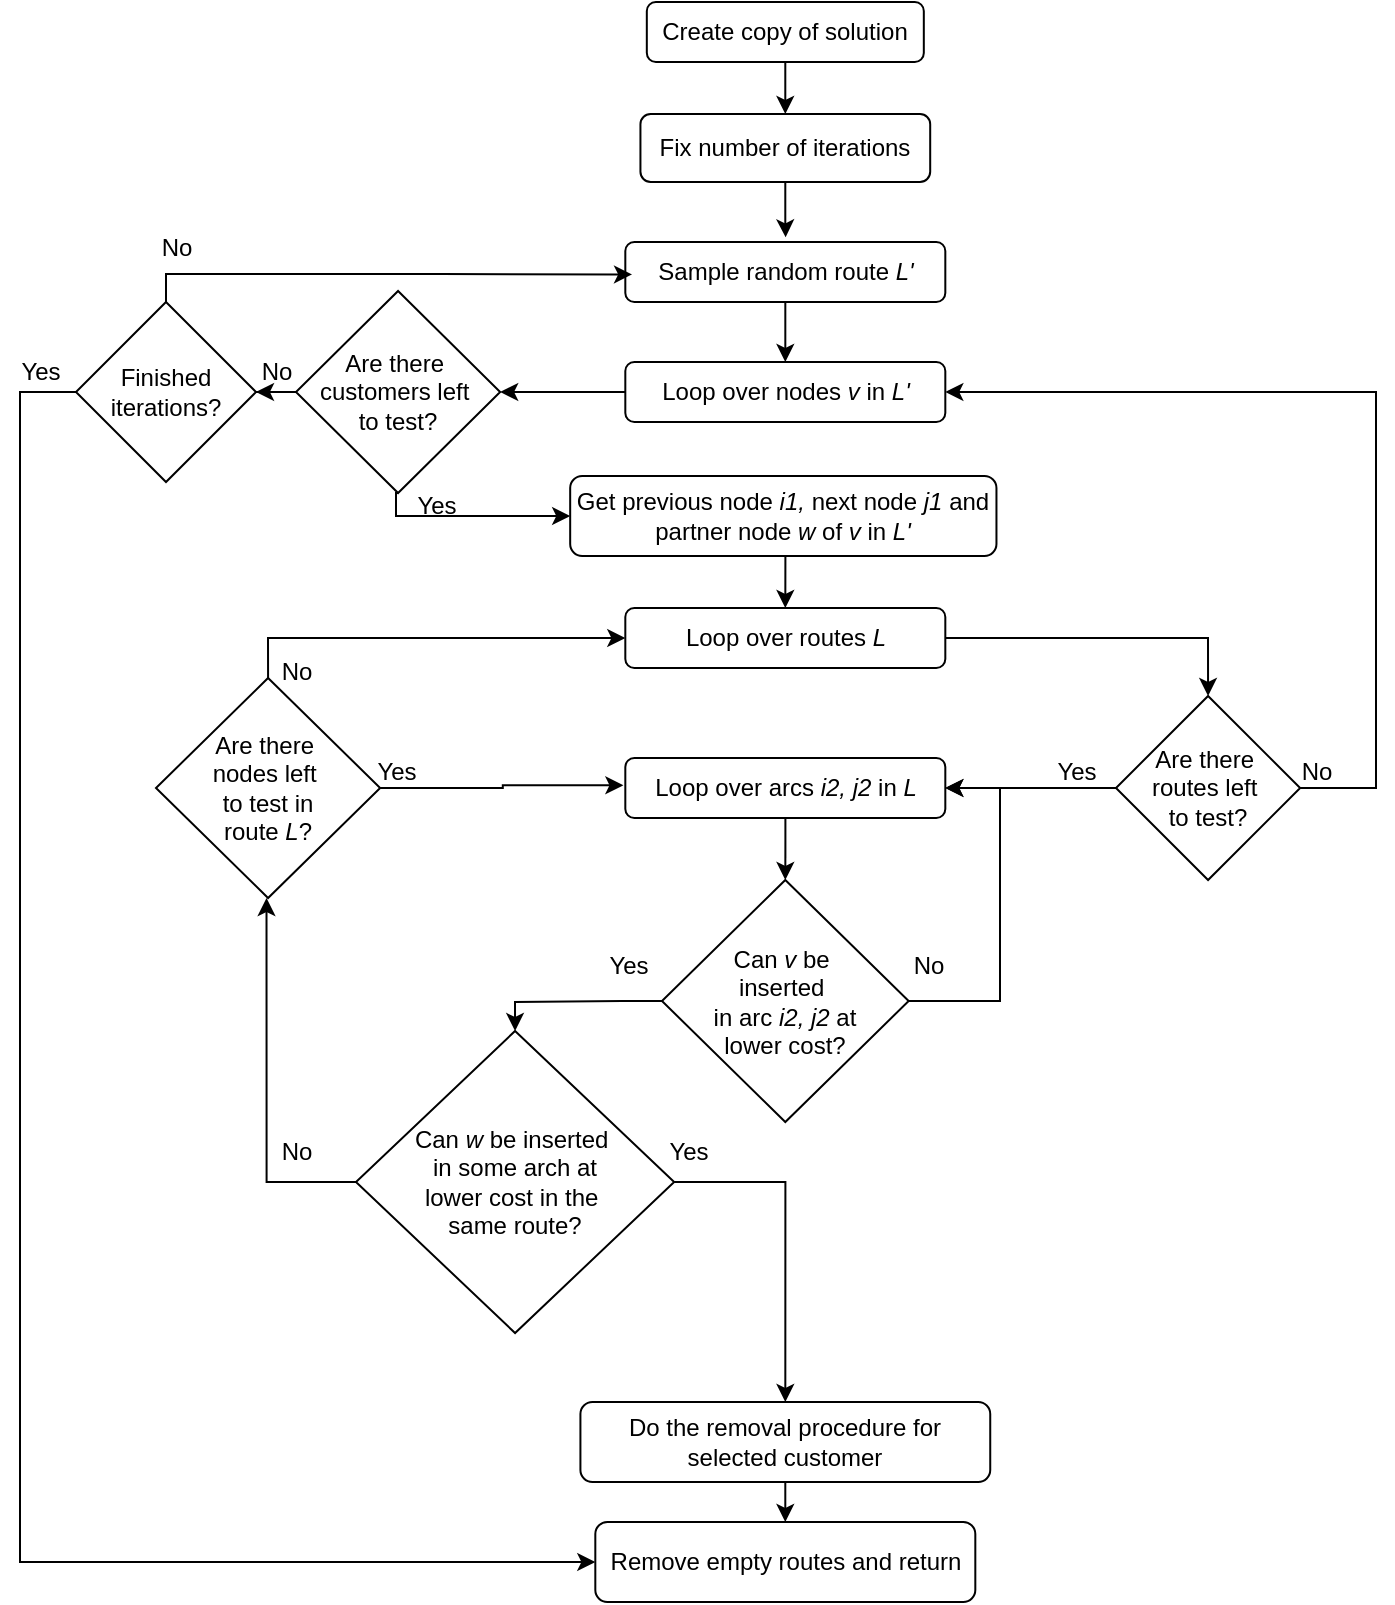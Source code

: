 <mxfile version="26.0.16">
  <diagram id="C5RBs43oDa-KdzZeNtuy" name="Page-1">
    <mxGraphModel dx="934" dy="1356" grid="1" gridSize="10" guides="1" tooltips="1" connect="1" arrows="1" fold="1" page="1" pageScale="1" pageWidth="827" pageHeight="1169" math="0" shadow="0">
      <root>
        <mxCell id="WIyWlLk6GJQsqaUBKTNV-0" />
        <mxCell id="WIyWlLk6GJQsqaUBKTNV-1" parent="WIyWlLk6GJQsqaUBKTNV-0" />
        <mxCell id="TI1AnW4KjMh2wORwY0Ot-41" style="edgeStyle=orthogonalEdgeStyle;rounded=0;orthogonalLoop=1;jettySize=auto;html=1;entryX=0.5;entryY=0;entryDx=0;entryDy=0;" parent="WIyWlLk6GJQsqaUBKTNV-1" source="TI1AnW4KjMh2wORwY0Ot-42" target="TI1AnW4KjMh2wORwY0Ot-44" edge="1">
          <mxGeometry relative="1" as="geometry" />
        </mxCell>
        <mxCell id="TI1AnW4KjMh2wORwY0Ot-42" value="&lt;font style=&quot;font-size: 12px;&quot;&gt;Create copy of solution&lt;/font&gt;" style="rounded=1;whiteSpace=wrap;html=1;fontSize=12;glass=0;strokeWidth=1;shadow=0;fillColor=none;" parent="WIyWlLk6GJQsqaUBKTNV-1" vertex="1">
          <mxGeometry x="373.41" y="70" width="138.5" height="30" as="geometry" />
        </mxCell>
        <mxCell id="TI1AnW4KjMh2wORwY0Ot-44" value="Fix number of iterations" style="rounded=1;whiteSpace=wrap;html=1;fillColor=none;" parent="WIyWlLk6GJQsqaUBKTNV-1" vertex="1">
          <mxGeometry x="370.22" y="126" width="144.88" height="34" as="geometry" />
        </mxCell>
        <mxCell id="MOzvQSzUL8_ZoRT9jFq6-1" style="edgeStyle=orthogonalEdgeStyle;rounded=0;orthogonalLoop=1;jettySize=auto;html=1;exitX=0.5;exitY=1;exitDx=0;exitDy=0;entryX=0.5;entryY=0;entryDx=0;entryDy=0;" edge="1" parent="WIyWlLk6GJQsqaUBKTNV-1" source="TI1AnW4KjMh2wORwY0Ot-59" target="TI1AnW4KjMh2wORwY0Ot-62">
          <mxGeometry relative="1" as="geometry" />
        </mxCell>
        <mxCell id="TI1AnW4KjMh2wORwY0Ot-59" value="Sample random route &lt;i&gt;L&#39;&lt;/i&gt;" style="rounded=1;whiteSpace=wrap;html=1;fillColor=none;" parent="WIyWlLk6GJQsqaUBKTNV-1" vertex="1">
          <mxGeometry x="362.66" y="190" width="160" height="30" as="geometry" />
        </mxCell>
        <mxCell id="MOzvQSzUL8_ZoRT9jFq6-58" style="edgeStyle=orthogonalEdgeStyle;rounded=0;orthogonalLoop=1;jettySize=auto;html=1;exitX=0;exitY=0.5;exitDx=0;exitDy=0;entryX=1;entryY=0.5;entryDx=0;entryDy=0;" edge="1" parent="WIyWlLk6GJQsqaUBKTNV-1" source="TI1AnW4KjMh2wORwY0Ot-62" target="MOzvQSzUL8_ZoRT9jFq6-57">
          <mxGeometry relative="1" as="geometry" />
        </mxCell>
        <mxCell id="TI1AnW4KjMh2wORwY0Ot-62" value="Loop over nodes &lt;i&gt;v&lt;/i&gt; in &lt;i&gt;L&#39;&lt;/i&gt;" style="rounded=1;whiteSpace=wrap;html=1;fillColor=none;" parent="WIyWlLk6GJQsqaUBKTNV-1" vertex="1">
          <mxGeometry x="362.66" y="250" width="160" height="30" as="geometry" />
        </mxCell>
        <mxCell id="TI1AnW4KjMh2wORwY0Ot-89" style="edgeStyle=orthogonalEdgeStyle;rounded=0;orthogonalLoop=1;jettySize=auto;html=1;entryX=0.5;entryY=0;entryDx=0;entryDy=0;" parent="WIyWlLk6GJQsqaUBKTNV-1" source="TI1AnW4KjMh2wORwY0Ot-65" target="TI1AnW4KjMh2wORwY0Ot-68" edge="1">
          <mxGeometry relative="1" as="geometry">
            <Array as="points">
              <mxPoint x="361" y="570" />
              <mxPoint x="308" y="570" />
            </Array>
          </mxGeometry>
        </mxCell>
        <mxCell id="MOzvQSzUL8_ZoRT9jFq6-70" style="edgeStyle=orthogonalEdgeStyle;rounded=0;orthogonalLoop=1;jettySize=auto;html=1;exitX=1;exitY=0.5;exitDx=0;exitDy=0;entryX=1;entryY=0.5;entryDx=0;entryDy=0;" edge="1" parent="WIyWlLk6GJQsqaUBKTNV-1" source="TI1AnW4KjMh2wORwY0Ot-65" target="TI1AnW4KjMh2wORwY0Ot-87">
          <mxGeometry relative="1" as="geometry">
            <Array as="points">
              <mxPoint x="550" y="570" />
              <mxPoint x="550" y="463" />
            </Array>
          </mxGeometry>
        </mxCell>
        <mxCell id="TI1AnW4KjMh2wORwY0Ot-65" value="&lt;div&gt;Can &lt;i&gt;v &lt;/i&gt;be&amp;nbsp;&lt;/div&gt;&lt;div&gt;inserted&amp;nbsp;&lt;/div&gt;&lt;div&gt;in arc &lt;i&gt;i2, j2 &lt;/i&gt;at&lt;/div&gt;&lt;div&gt;lower cost?&lt;/div&gt;" style="rhombus;whiteSpace=wrap;html=1;fillColor=none;" parent="WIyWlLk6GJQsqaUBKTNV-1" vertex="1">
          <mxGeometry x="380.99" y="509" width="123.34" height="121" as="geometry" />
        </mxCell>
        <mxCell id="MOzvQSzUL8_ZoRT9jFq6-72" style="edgeStyle=orthogonalEdgeStyle;rounded=0;orthogonalLoop=1;jettySize=auto;html=1;exitX=1;exitY=0.5;exitDx=0;exitDy=0;entryX=0.5;entryY=0;entryDx=0;entryDy=0;" edge="1" parent="WIyWlLk6GJQsqaUBKTNV-1" source="TI1AnW4KjMh2wORwY0Ot-68" target="MOzvQSzUL8_ZoRT9jFq6-71">
          <mxGeometry relative="1" as="geometry" />
        </mxCell>
        <mxCell id="TI1AnW4KjMh2wORwY0Ot-68" value="&lt;div&gt;Can &lt;i&gt;w&lt;/i&gt; be inserted&amp;nbsp;&lt;/div&gt;&lt;div&gt;in some arch at&lt;/div&gt;&lt;div&gt;lower cost in the&amp;nbsp;&lt;/div&gt;&lt;div&gt;same route?&lt;/div&gt;" style="rhombus;whiteSpace=wrap;html=1;fillColor=none;" parent="WIyWlLk6GJQsqaUBKTNV-1" vertex="1">
          <mxGeometry x="228.0" y="584.5" width="159.08" height="151" as="geometry" />
        </mxCell>
        <mxCell id="TI1AnW4KjMh2wORwY0Ot-69" value="No" style="text;html=1;align=center;verticalAlign=middle;resizable=0;points=[];autosize=1;strokeColor=none;fillColor=none;" parent="WIyWlLk6GJQsqaUBKTNV-1" vertex="1">
          <mxGeometry x="493.87" y="537" width="40" height="30" as="geometry" />
        </mxCell>
        <mxCell id="TI1AnW4KjMh2wORwY0Ot-70" value="Yes" style="text;html=1;align=center;verticalAlign=middle;resizable=0;points=[];autosize=1;strokeColor=none;fillColor=none;" parent="WIyWlLk6GJQsqaUBKTNV-1" vertex="1">
          <mxGeometry x="343.87" y="537" width="40" height="30" as="geometry" />
        </mxCell>
        <mxCell id="MOzvQSzUL8_ZoRT9jFq6-3" style="edgeStyle=orthogonalEdgeStyle;rounded=0;orthogonalLoop=1;jettySize=auto;html=1;exitX=0.5;exitY=1;exitDx=0;exitDy=0;entryX=0.5;entryY=0;entryDx=0;entryDy=0;" edge="1" parent="WIyWlLk6GJQsqaUBKTNV-1" source="TI1AnW4KjMh2wORwY0Ot-85" target="TI1AnW4KjMh2wORwY0Ot-86">
          <mxGeometry relative="1" as="geometry" />
        </mxCell>
        <mxCell id="TI1AnW4KjMh2wORwY0Ot-85" value="Get previous node &lt;i&gt;i1,&lt;/i&gt; next node &lt;i&gt;j1 &lt;/i&gt;and partner node &lt;i&gt;w&lt;/i&gt; of &lt;i&gt;v&lt;/i&gt; in &lt;i&gt;L&#39;&lt;/i&gt;" style="rounded=1;whiteSpace=wrap;html=1;fillColor=none;" parent="WIyWlLk6GJQsqaUBKTNV-1" vertex="1">
          <mxGeometry x="335.09" y="307" width="213.14" height="40" as="geometry" />
        </mxCell>
        <mxCell id="MOzvQSzUL8_ZoRT9jFq6-47" style="edgeStyle=orthogonalEdgeStyle;rounded=0;orthogonalLoop=1;jettySize=auto;html=1;exitX=1;exitY=0.5;exitDx=0;exitDy=0;entryX=0.5;entryY=0;entryDx=0;entryDy=0;" edge="1" parent="WIyWlLk6GJQsqaUBKTNV-1" source="TI1AnW4KjMh2wORwY0Ot-86" target="MOzvQSzUL8_ZoRT9jFq6-46">
          <mxGeometry relative="1" as="geometry" />
        </mxCell>
        <mxCell id="TI1AnW4KjMh2wORwY0Ot-86" value="Loop over routes &lt;i&gt;L&lt;/i&gt;" style="rounded=1;whiteSpace=wrap;html=1;fillColor=none;" parent="WIyWlLk6GJQsqaUBKTNV-1" vertex="1">
          <mxGeometry x="362.66" y="373" width="160" height="30" as="geometry" />
        </mxCell>
        <mxCell id="MOzvQSzUL8_ZoRT9jFq6-6" style="edgeStyle=orthogonalEdgeStyle;rounded=0;orthogonalLoop=1;jettySize=auto;html=1;entryX=0.5;entryY=0;entryDx=0;entryDy=0;" edge="1" parent="WIyWlLk6GJQsqaUBKTNV-1" source="TI1AnW4KjMh2wORwY0Ot-87" target="TI1AnW4KjMh2wORwY0Ot-65">
          <mxGeometry relative="1" as="geometry" />
        </mxCell>
        <mxCell id="TI1AnW4KjMh2wORwY0Ot-87" value="Loop over arcs &lt;i&gt;i2, j2&lt;/i&gt; in &lt;i&gt;L&lt;/i&gt;" style="rounded=1;whiteSpace=wrap;html=1;fillColor=none;" parent="WIyWlLk6GJQsqaUBKTNV-1" vertex="1">
          <mxGeometry x="362.66" y="448" width="160" height="30" as="geometry" />
        </mxCell>
        <mxCell id="MOzvQSzUL8_ZoRT9jFq6-0" style="edgeStyle=orthogonalEdgeStyle;rounded=0;orthogonalLoop=1;jettySize=auto;html=1;entryX=0.501;entryY=-0.078;entryDx=0;entryDy=0;entryPerimeter=0;" edge="1" parent="WIyWlLk6GJQsqaUBKTNV-1" source="TI1AnW4KjMh2wORwY0Ot-44" target="TI1AnW4KjMh2wORwY0Ot-59">
          <mxGeometry relative="1" as="geometry" />
        </mxCell>
        <mxCell id="MOzvQSzUL8_ZoRT9jFq6-68" style="edgeStyle=orthogonalEdgeStyle;rounded=0;orthogonalLoop=1;jettySize=auto;html=1;entryX=0;entryY=0.5;entryDx=0;entryDy=0;" edge="1" parent="WIyWlLk6GJQsqaUBKTNV-1" source="MOzvQSzUL8_ZoRT9jFq6-8" target="MOzvQSzUL8_ZoRT9jFq6-10">
          <mxGeometry relative="1" as="geometry">
            <Array as="points">
              <mxPoint x="60" y="265" />
              <mxPoint x="60" y="850" />
            </Array>
          </mxGeometry>
        </mxCell>
        <mxCell id="MOzvQSzUL8_ZoRT9jFq6-8" value="&lt;div&gt;Finished&lt;/div&gt;&lt;div&gt;iterations?&lt;/div&gt;" style="rhombus;whiteSpace=wrap;html=1;fillColor=none;" vertex="1" parent="WIyWlLk6GJQsqaUBKTNV-1">
          <mxGeometry x="88" y="220" width="90" height="90" as="geometry" />
        </mxCell>
        <mxCell id="MOzvQSzUL8_ZoRT9jFq6-10" value="&lt;div&gt;Remove empty routes and return&lt;/div&gt;" style="rounded=1;whiteSpace=wrap;html=1;fillColor=none;" vertex="1" parent="WIyWlLk6GJQsqaUBKTNV-1">
          <mxGeometry x="347.66" y="830" width="190" height="40" as="geometry" />
        </mxCell>
        <mxCell id="MOzvQSzUL8_ZoRT9jFq6-33" value="No" style="text;html=1;align=center;verticalAlign=middle;resizable=0;points=[];autosize=1;strokeColor=none;fillColor=none;" vertex="1" parent="WIyWlLk6GJQsqaUBKTNV-1">
          <mxGeometry x="178" y="630" width="40" height="30" as="geometry" />
        </mxCell>
        <mxCell id="MOzvQSzUL8_ZoRT9jFq6-34" value="Yes" style="text;html=1;align=center;verticalAlign=middle;resizable=0;points=[];autosize=1;strokeColor=none;fillColor=none;" vertex="1" parent="WIyWlLk6GJQsqaUBKTNV-1">
          <mxGeometry x="374.0" y="630" width="40" height="30" as="geometry" />
        </mxCell>
        <mxCell id="MOzvQSzUL8_ZoRT9jFq6-44" style="edgeStyle=orthogonalEdgeStyle;rounded=0;orthogonalLoop=1;jettySize=auto;html=1;exitX=0.5;exitY=0;exitDx=0;exitDy=0;entryX=0;entryY=0.5;entryDx=0;entryDy=0;" edge="1" parent="WIyWlLk6GJQsqaUBKTNV-1" source="MOzvQSzUL8_ZoRT9jFq6-39" target="TI1AnW4KjMh2wORwY0Ot-86">
          <mxGeometry relative="1" as="geometry" />
        </mxCell>
        <mxCell id="MOzvQSzUL8_ZoRT9jFq6-39" value="&lt;div&gt;Are there&amp;nbsp;&lt;/div&gt;&lt;div&gt;nodes left&amp;nbsp;&lt;/div&gt;&lt;div&gt;to test in&lt;/div&gt;route &lt;i&gt;L&lt;/i&gt;?" style="rhombus;whiteSpace=wrap;html=1;fillColor=none;" vertex="1" parent="WIyWlLk6GJQsqaUBKTNV-1">
          <mxGeometry x="128" y="408" width="112.08" height="110" as="geometry" />
        </mxCell>
        <mxCell id="MOzvQSzUL8_ZoRT9jFq6-41" style="edgeStyle=orthogonalEdgeStyle;rounded=0;orthogonalLoop=1;jettySize=auto;html=1;entryX=0.493;entryY=1;entryDx=0;entryDy=0;entryPerimeter=0;" edge="1" parent="WIyWlLk6GJQsqaUBKTNV-1" source="TI1AnW4KjMh2wORwY0Ot-68" target="MOzvQSzUL8_ZoRT9jFq6-39">
          <mxGeometry relative="1" as="geometry">
            <Array as="points">
              <mxPoint x="183" y="660" />
            </Array>
          </mxGeometry>
        </mxCell>
        <mxCell id="MOzvQSzUL8_ZoRT9jFq6-43" value="Yes" style="text;html=1;align=center;verticalAlign=middle;resizable=0;points=[];autosize=1;strokeColor=none;fillColor=none;" vertex="1" parent="WIyWlLk6GJQsqaUBKTNV-1">
          <mxGeometry x="228" y="440" width="40" height="30" as="geometry" />
        </mxCell>
        <mxCell id="MOzvQSzUL8_ZoRT9jFq6-45" value="No" style="text;html=1;align=center;verticalAlign=middle;resizable=0;points=[];autosize=1;strokeColor=none;fillColor=none;" vertex="1" parent="WIyWlLk6GJQsqaUBKTNV-1">
          <mxGeometry x="178" y="390" width="40" height="30" as="geometry" />
        </mxCell>
        <mxCell id="MOzvQSzUL8_ZoRT9jFq6-50" style="edgeStyle=orthogonalEdgeStyle;rounded=0;orthogonalLoop=1;jettySize=auto;html=1;entryX=1;entryY=0.5;entryDx=0;entryDy=0;" edge="1" parent="WIyWlLk6GJQsqaUBKTNV-1" source="MOzvQSzUL8_ZoRT9jFq6-46" target="TI1AnW4KjMh2wORwY0Ot-87">
          <mxGeometry relative="1" as="geometry" />
        </mxCell>
        <mxCell id="MOzvQSzUL8_ZoRT9jFq6-56" style="edgeStyle=orthogonalEdgeStyle;rounded=0;orthogonalLoop=1;jettySize=auto;html=1;exitX=1;exitY=0.5;exitDx=0;exitDy=0;entryX=1;entryY=0.5;entryDx=0;entryDy=0;" edge="1" parent="WIyWlLk6GJQsqaUBKTNV-1" source="MOzvQSzUL8_ZoRT9jFq6-46" target="TI1AnW4KjMh2wORwY0Ot-62">
          <mxGeometry relative="1" as="geometry">
            <Array as="points">
              <mxPoint x="738" y="463" />
              <mxPoint x="738" y="265" />
            </Array>
          </mxGeometry>
        </mxCell>
        <mxCell id="MOzvQSzUL8_ZoRT9jFq6-46" value="&lt;div&gt;Are there&amp;nbsp;&lt;/div&gt;&lt;div&gt;routes left&amp;nbsp;&lt;/div&gt;&lt;div&gt;to test?&lt;/div&gt;" style="rhombus;whiteSpace=wrap;html=1;fillColor=none;" vertex="1" parent="WIyWlLk6GJQsqaUBKTNV-1">
          <mxGeometry x="608" y="417" width="92.08" height="92" as="geometry" />
        </mxCell>
        <mxCell id="MOzvQSzUL8_ZoRT9jFq6-49" style="edgeStyle=orthogonalEdgeStyle;rounded=0;orthogonalLoop=1;jettySize=auto;html=1;entryX=-0.006;entryY=0.454;entryDx=0;entryDy=0;entryPerimeter=0;" edge="1" parent="WIyWlLk6GJQsqaUBKTNV-1" source="MOzvQSzUL8_ZoRT9jFq6-39" target="TI1AnW4KjMh2wORwY0Ot-87">
          <mxGeometry relative="1" as="geometry" />
        </mxCell>
        <mxCell id="MOzvQSzUL8_ZoRT9jFq6-51" value="Yes" style="text;html=1;align=center;verticalAlign=middle;resizable=0;points=[];autosize=1;strokeColor=none;fillColor=none;" vertex="1" parent="WIyWlLk6GJQsqaUBKTNV-1">
          <mxGeometry x="568" y="440" width="40" height="30" as="geometry" />
        </mxCell>
        <mxCell id="MOzvQSzUL8_ZoRT9jFq6-52" value="No" style="text;html=1;align=center;verticalAlign=middle;resizable=0;points=[];autosize=1;strokeColor=none;fillColor=none;" vertex="1" parent="WIyWlLk6GJQsqaUBKTNV-1">
          <mxGeometry x="688.34" y="440" width="40" height="30" as="geometry" />
        </mxCell>
        <mxCell id="MOzvQSzUL8_ZoRT9jFq6-59" style="edgeStyle=orthogonalEdgeStyle;rounded=0;orthogonalLoop=1;jettySize=auto;html=1;exitX=0.5;exitY=1;exitDx=0;exitDy=0;entryX=0;entryY=0.5;entryDx=0;entryDy=0;" edge="1" parent="WIyWlLk6GJQsqaUBKTNV-1" source="MOzvQSzUL8_ZoRT9jFq6-57" target="TI1AnW4KjMh2wORwY0Ot-85">
          <mxGeometry relative="1" as="geometry">
            <Array as="points">
              <mxPoint x="248" y="316" />
              <mxPoint x="248" y="327" />
            </Array>
          </mxGeometry>
        </mxCell>
        <mxCell id="MOzvQSzUL8_ZoRT9jFq6-64" style="edgeStyle=orthogonalEdgeStyle;rounded=0;orthogonalLoop=1;jettySize=auto;html=1;entryX=1;entryY=0.5;entryDx=0;entryDy=0;" edge="1" parent="WIyWlLk6GJQsqaUBKTNV-1" source="MOzvQSzUL8_ZoRT9jFq6-57" target="MOzvQSzUL8_ZoRT9jFq6-8">
          <mxGeometry relative="1" as="geometry" />
        </mxCell>
        <mxCell id="MOzvQSzUL8_ZoRT9jFq6-57" value="&lt;div&gt;Are there&amp;nbsp;&lt;/div&gt;&lt;div&gt;customers left&amp;nbsp;&lt;/div&gt;&lt;div&gt;to test?&lt;/div&gt;" style="rhombus;whiteSpace=wrap;html=1;fillColor=none;" vertex="1" parent="WIyWlLk6GJQsqaUBKTNV-1">
          <mxGeometry x="198" y="214.5" width="102.08" height="101" as="geometry" />
        </mxCell>
        <mxCell id="MOzvQSzUL8_ZoRT9jFq6-60" value="Yes" style="text;html=1;align=center;verticalAlign=middle;resizable=0;points=[];autosize=1;strokeColor=none;fillColor=none;" vertex="1" parent="WIyWlLk6GJQsqaUBKTNV-1">
          <mxGeometry x="248.04" y="307" width="40" height="30" as="geometry" />
        </mxCell>
        <mxCell id="MOzvQSzUL8_ZoRT9jFq6-62" value="No" style="text;html=1;align=center;verticalAlign=middle;resizable=0;points=[];autosize=1;strokeColor=none;fillColor=none;" vertex="1" parent="WIyWlLk6GJQsqaUBKTNV-1">
          <mxGeometry x="168.04" y="240" width="40" height="30" as="geometry" />
        </mxCell>
        <mxCell id="MOzvQSzUL8_ZoRT9jFq6-65" style="edgeStyle=orthogonalEdgeStyle;rounded=0;orthogonalLoop=1;jettySize=auto;html=1;exitX=0.5;exitY=0;exitDx=0;exitDy=0;entryX=0.021;entryY=0.541;entryDx=0;entryDy=0;entryPerimeter=0;" edge="1" parent="WIyWlLk6GJQsqaUBKTNV-1" source="MOzvQSzUL8_ZoRT9jFq6-8" target="TI1AnW4KjMh2wORwY0Ot-59">
          <mxGeometry relative="1" as="geometry">
            <Array as="points">
              <mxPoint x="133" y="206" />
              <mxPoint x="270" y="206" />
            </Array>
          </mxGeometry>
        </mxCell>
        <mxCell id="MOzvQSzUL8_ZoRT9jFq6-66" value="No" style="text;html=1;align=center;verticalAlign=middle;resizable=0;points=[];autosize=1;strokeColor=none;fillColor=none;" vertex="1" parent="WIyWlLk6GJQsqaUBKTNV-1">
          <mxGeometry x="118" y="178" width="40" height="30" as="geometry" />
        </mxCell>
        <mxCell id="MOzvQSzUL8_ZoRT9jFq6-67" value="Yes" style="text;html=1;align=center;verticalAlign=middle;resizable=0;points=[];autosize=1;strokeColor=none;fillColor=none;" vertex="1" parent="WIyWlLk6GJQsqaUBKTNV-1">
          <mxGeometry x="50" y="240" width="40" height="30" as="geometry" />
        </mxCell>
        <mxCell id="MOzvQSzUL8_ZoRT9jFq6-73" value="" style="edgeStyle=orthogonalEdgeStyle;rounded=0;orthogonalLoop=1;jettySize=auto;html=1;" edge="1" parent="WIyWlLk6GJQsqaUBKTNV-1" source="MOzvQSzUL8_ZoRT9jFq6-71" target="MOzvQSzUL8_ZoRT9jFq6-10">
          <mxGeometry relative="1" as="geometry" />
        </mxCell>
        <mxCell id="MOzvQSzUL8_ZoRT9jFq6-71" value="Do the removal procedure for selected customer" style="rounded=1;whiteSpace=wrap;html=1;fillColor=none;" vertex="1" parent="WIyWlLk6GJQsqaUBKTNV-1">
          <mxGeometry x="340.21" y="770" width="204.91" height="40" as="geometry" />
        </mxCell>
      </root>
    </mxGraphModel>
  </diagram>
</mxfile>
